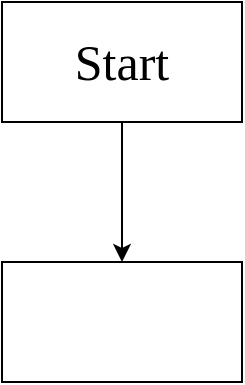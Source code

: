 <mxfile>
    <diagram id="MzZnr2jFM_LE4Mxn-dYd" name="Page-1">
        <mxGraphModel dx="1037" dy="897" grid="1" gridSize="10" guides="1" tooltips="1" connect="1" arrows="1" fold="1" page="1" pageScale="1" pageWidth="850" pageHeight="1100" math="0" shadow="0">
            <root>
                <mxCell id="0"/>
                <mxCell id="1" parent="0"/>
                <mxCell id="2" value="Start" style="rounded=0;whiteSpace=wrap;html=1;fontFamily=Comic Sans MS;fontSize=25;" vertex="1" parent="1">
                    <mxGeometry x="305" y="110" width="120" height="60" as="geometry"/>
                </mxCell>
                <mxCell id="6" value="" style="endArrow=classic;html=1;fontFamily=Comic Sans MS;fontSize=25;exitX=0.5;exitY=1;exitDx=0;exitDy=0;" edge="1" parent="1" source="2">
                    <mxGeometry width="50" height="50" relative="1" as="geometry">
                        <mxPoint x="330" y="230" as="sourcePoint"/>
                        <mxPoint x="365" y="240" as="targetPoint"/>
                    </mxGeometry>
                </mxCell>
                <mxCell id="7" value="" style="rounded=0;whiteSpace=wrap;html=1;fontFamily=Comic Sans MS;fontSize=25;" vertex="1" parent="1">
                    <mxGeometry x="305" y="240" width="120" height="60" as="geometry"/>
                </mxCell>
            </root>
        </mxGraphModel>
    </diagram>
</mxfile>